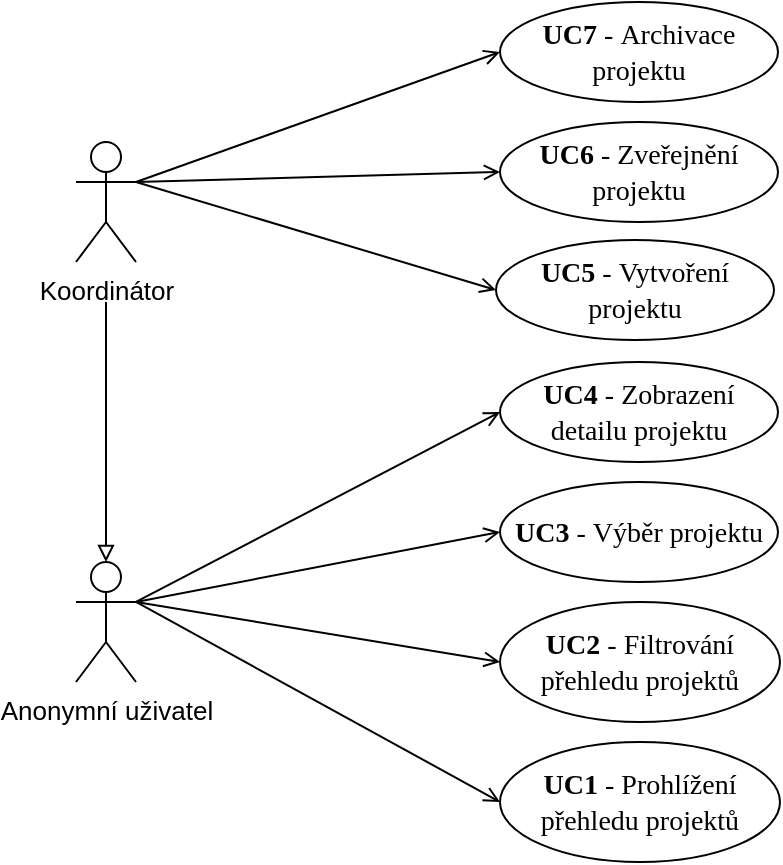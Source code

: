 <mxfile version="20.7.4" type="device"><diagram id="JkZsmNrZyV-92f99cQ_1" name="Page-1"><mxGraphModel dx="1038" dy="626" grid="1" gridSize="10" guides="1" tooltips="1" connect="1" arrows="1" fold="1" page="1" pageScale="1" pageWidth="827" pageHeight="1169" math="0" shadow="0"><root><mxCell id="0"/><mxCell id="1" parent="0"/><mxCell id="qtBJiTT3AmvQE1Krtbr1-2" value="Anonymní uživatel" style="shape=umlActor;verticalLabelPosition=bottom;verticalAlign=top;html=1;outlineConnect=0;fontSize=13;" parent="1" vertex="1"><mxGeometry x="110" y="320" width="30" height="60" as="geometry"/></mxCell><mxCell id="7XVvorD3NYkGVHV2Zw1H-5" style="rounded=0;orthogonalLoop=1;jettySize=auto;html=1;entryX=0;entryY=0.5;entryDx=0;entryDy=0;endArrow=open;endFill=0;exitX=1;exitY=0.333;exitDx=0;exitDy=0;exitPerimeter=0;" parent="1" source="qtBJiTT3AmvQE1Krtbr1-2" target="7XVvorD3NYkGVHV2Zw1H-3" edge="1"><mxGeometry relative="1" as="geometry"><mxPoint x="140" y="390" as="sourcePoint"/></mxGeometry></mxCell><mxCell id="7XVvorD3NYkGVHV2Zw1H-8" style="edgeStyle=none;rounded=0;orthogonalLoop=1;jettySize=auto;html=1;entryX=0;entryY=0.5;entryDx=0;entryDy=0;endArrow=open;endFill=0;exitX=1;exitY=0.333;exitDx=0;exitDy=0;exitPerimeter=0;" parent="1" source="qtBJiTT3AmvQE1Krtbr1-2" target="7XVvorD3NYkGVHV2Zw1H-6" edge="1"><mxGeometry relative="1" as="geometry"><mxPoint x="140" y="390" as="sourcePoint"/></mxGeometry></mxCell><mxCell id="7XVvorD3NYkGVHV2Zw1H-9" style="edgeStyle=none;rounded=0;orthogonalLoop=1;jettySize=auto;html=1;entryX=0;entryY=0.5;entryDx=0;entryDy=0;endArrow=open;endFill=0;exitX=1;exitY=0.333;exitDx=0;exitDy=0;exitPerimeter=0;" parent="1" source="qtBJiTT3AmvQE1Krtbr1-2" target="7XVvorD3NYkGVHV2Zw1H-7" edge="1"><mxGeometry relative="1" as="geometry"><mxPoint x="140" y="390" as="sourcePoint"/></mxGeometry></mxCell><mxCell id="7XVvorD3NYkGVHV2Zw1H-11" style="edgeStyle=none;rounded=0;orthogonalLoop=1;jettySize=auto;html=1;exitX=1;exitY=0.333;exitDx=0;exitDy=0;exitPerimeter=0;entryX=0;entryY=0.5;entryDx=0;entryDy=0;endArrow=open;endFill=0;" parent="1" source="qtBJiTT3AmvQE1Krtbr1-2" target="7XVvorD3NYkGVHV2Zw1H-10" edge="1"><mxGeometry relative="1" as="geometry"/></mxCell><mxCell id="7XVvorD3NYkGVHV2Zw1H-17" style="edgeStyle=none;rounded=0;orthogonalLoop=1;jettySize=auto;html=1;exitX=1;exitY=0.333;exitDx=0;exitDy=0;exitPerimeter=0;entryX=0;entryY=0.5;entryDx=0;entryDy=0;endArrow=open;endFill=0;" parent="1" source="qtBJiTT3AmvQE1Krtbr1-6" target="7XVvorD3NYkGVHV2Zw1H-12" edge="1"><mxGeometry relative="1" as="geometry"/></mxCell><mxCell id="7XVvorD3NYkGVHV2Zw1H-18" style="edgeStyle=none;rounded=0;orthogonalLoop=1;jettySize=auto;html=1;exitX=1;exitY=0.333;exitDx=0;exitDy=0;exitPerimeter=0;entryX=0;entryY=0.5;entryDx=0;entryDy=0;endArrow=open;endFill=0;" parent="1" source="qtBJiTT3AmvQE1Krtbr1-6" target="7XVvorD3NYkGVHV2Zw1H-14" edge="1"><mxGeometry relative="1" as="geometry"/></mxCell><mxCell id="pwMEj_A59L6zENElOb9E-3" style="rounded=0;orthogonalLoop=1;jettySize=auto;html=1;exitX=1;exitY=0.333;exitDx=0;exitDy=0;exitPerimeter=0;entryX=0;entryY=0.5;entryDx=0;entryDy=0;endArrow=open;endFill=0;" parent="1" source="qtBJiTT3AmvQE1Krtbr1-6" target="pwMEj_A59L6zENElOb9E-2" edge="1"><mxGeometry relative="1" as="geometry"/></mxCell><mxCell id="qtBJiTT3AmvQE1Krtbr1-6" value="Koordinátor" style="shape=umlActor;verticalLabelPosition=bottom;verticalAlign=top;html=1;outlineConnect=0;fontSize=13;" parent="1" vertex="1"><mxGeometry x="110" y="110" width="30" height="60" as="geometry"/></mxCell><mxCell id="qtBJiTT3AmvQE1Krtbr1-28" style="edgeStyle=none;rounded=0;orthogonalLoop=1;jettySize=auto;html=1;endArrow=block;endFill=0;entryX=0.5;entryY=0;entryDx=0;entryDy=0;entryPerimeter=0;" parent="1" target="qtBJiTT3AmvQE1Krtbr1-2" edge="1"><mxGeometry relative="1" as="geometry"><mxPoint x="125" y="190" as="targetPoint"/><mxPoint x="125" y="190" as="sourcePoint"/></mxGeometry></mxCell><mxCell id="7XVvorD3NYkGVHV2Zw1H-3" value="&lt;span dir=&quot;ltr&quot; role=&quot;presentation&quot; style=&quot;left: 182.806px; top: 505.496px; font-size: 14px; font-family: serif; transform: scaleX(1.244);&quot;&gt;&lt;b style=&quot;font-size: 14px;&quot;&gt;UC1 &lt;/b&gt;- Prohlížení přehledu projektů&lt;/span&gt;" style="ellipse;whiteSpace=wrap;html=1;fontSize=14;" parent="1" vertex="1"><mxGeometry x="322" y="410" width="140" height="60" as="geometry"/></mxCell><mxCell id="7XVvorD3NYkGVHV2Zw1H-6" value="&lt;span dir=&quot;ltr&quot; role=&quot;presentation&quot; style=&quot;left: 182.806px; top: 505.496px; font-size: 14px; font-family: serif; transform: scaleX(1.244);&quot;&gt;&lt;b style=&quot;font-size: 14px;&quot;&gt;UC2&amp;nbsp;&lt;/b&gt;-&amp;nbsp;&lt;/span&gt;&lt;span dir=&quot;ltr&quot; role=&quot;presentation&quot; style=&quot;left: 182.806px; top: 568.4px; font-size: 14px; font-family: serif; transform: scaleX(1.243);&quot;&gt;Filtrování přehledu projektů&lt;/span&gt;" style="ellipse;whiteSpace=wrap;html=1;fontSize=14;" parent="1" vertex="1"><mxGeometry x="322" y="340" width="140" height="60" as="geometry"/></mxCell><mxCell id="7XVvorD3NYkGVHV2Zw1H-7" value="&lt;span dir=&quot;ltr&quot; role=&quot;presentation&quot; style=&quot;left: 182.806px; top: 505.496px; font-size: 14px; font-family: serif; transform: scaleX(1.244);&quot;&gt;&lt;b style=&quot;font-size: 14px;&quot;&gt;UC3&amp;nbsp;&lt;/b&gt;-&amp;nbsp;&lt;/span&gt;&lt;span dir=&quot;ltr&quot; role=&quot;presentation&quot; style=&quot;left: 182.806px; top: 645.203px; font-size: 14px; font-family: serif; transform: scaleX(1.244);&quot;&gt;Výběr projektu&lt;/span&gt;" style="ellipse;whiteSpace=wrap;html=1;fontSize=14;" parent="1" vertex="1"><mxGeometry x="322" y="280" width="139" height="50" as="geometry"/></mxCell><mxCell id="7XVvorD3NYkGVHV2Zw1H-10" value="&lt;span dir=&quot;ltr&quot; role=&quot;presentation&quot; style=&quot;left: 182.806px; top: 505.496px; font-size: 14px; font-family: serif; transform: scaleX(1.244);&quot;&gt;&lt;b style=&quot;font-size: 14px;&quot;&gt;UC4&amp;nbsp;&lt;/b&gt;-&amp;nbsp;&lt;/span&gt;&lt;span dir=&quot;ltr&quot; role=&quot;presentation&quot; style=&quot;left: 182.806px; top: 722.004px; font-size: 14px; font-family: serif; transform: scaleX(1.24);&quot;&gt;Zobrazení detailu projektu&lt;/span&gt;" style="ellipse;whiteSpace=wrap;html=1;fontSize=14;" parent="1" vertex="1"><mxGeometry x="322" y="220" width="139" height="50" as="geometry"/></mxCell><mxCell id="7XVvorD3NYkGVHV2Zw1H-12" value="&lt;span dir=&quot;ltr&quot; role=&quot;presentation&quot; style=&quot;left: 182.806px; top: 505.496px; font-size: 14px; font-family: serif; transform: scaleX(1.244);&quot;&gt;&lt;b style=&quot;font-size: 14px;&quot;&gt;UC5&amp;nbsp;&lt;/b&gt;-&amp;nbsp;&lt;/span&gt;&lt;span dir=&quot;ltr&quot; role=&quot;presentation&quot; style=&quot;left: 182.806px; top: 798.806px; font-size: 14px; font-family: serif; transform: scaleX(1.246);&quot;&gt;Vytvoření projektu&lt;/span&gt;" style="ellipse;whiteSpace=wrap;html=1;fontSize=14;" parent="1" vertex="1"><mxGeometry x="320" y="159" width="139" height="50" as="geometry"/></mxCell><mxCell id="7XVvorD3NYkGVHV2Zw1H-14" value="&lt;span dir=&quot;ltr&quot; role=&quot;presentation&quot; style=&quot;left: 182.806px; top: 505.496px; font-size: 14px; font-family: serif; transform: scaleX(1.244);&quot;&gt;&lt;b style=&quot;font-size: 14px;&quot;&gt;UC6&amp;nbsp;&lt;/b&gt;-&amp;nbsp;&lt;/span&gt;&lt;span dir=&quot;ltr&quot; role=&quot;presentation&quot; style=&quot;left: 182.806px; top: 798.806px; font-size: 14px; font-family: serif; transform: scaleX(1.246);&quot;&gt;Zveřejnění projektu&lt;/span&gt;" style="ellipse;whiteSpace=wrap;html=1;fontSize=14;" parent="1" vertex="1"><mxGeometry x="322" y="100" width="139" height="50" as="geometry"/></mxCell><mxCell id="pwMEj_A59L6zENElOb9E-2" value="&lt;span dir=&quot;ltr&quot; role=&quot;presentation&quot; style=&quot;left: 182.806px; top: 505.496px; font-size: 14px; font-family: serif; transform: scaleX(1.244);&quot;&gt;&lt;b style=&quot;font-size: 14px;&quot;&gt;UC7&amp;nbsp;&lt;/b&gt;-&amp;nbsp;&lt;/span&gt;&lt;span dir=&quot;ltr&quot; role=&quot;presentation&quot; style=&quot;left: 182.806px; top: 798.806px; font-size: 14px; font-family: serif; transform: scaleX(1.246);&quot;&gt;Archivace projektu&lt;/span&gt;" style="ellipse;whiteSpace=wrap;html=1;fontSize=14;" parent="1" vertex="1"><mxGeometry x="322" y="40" width="139" height="50" as="geometry"/></mxCell></root></mxGraphModel></diagram></mxfile>